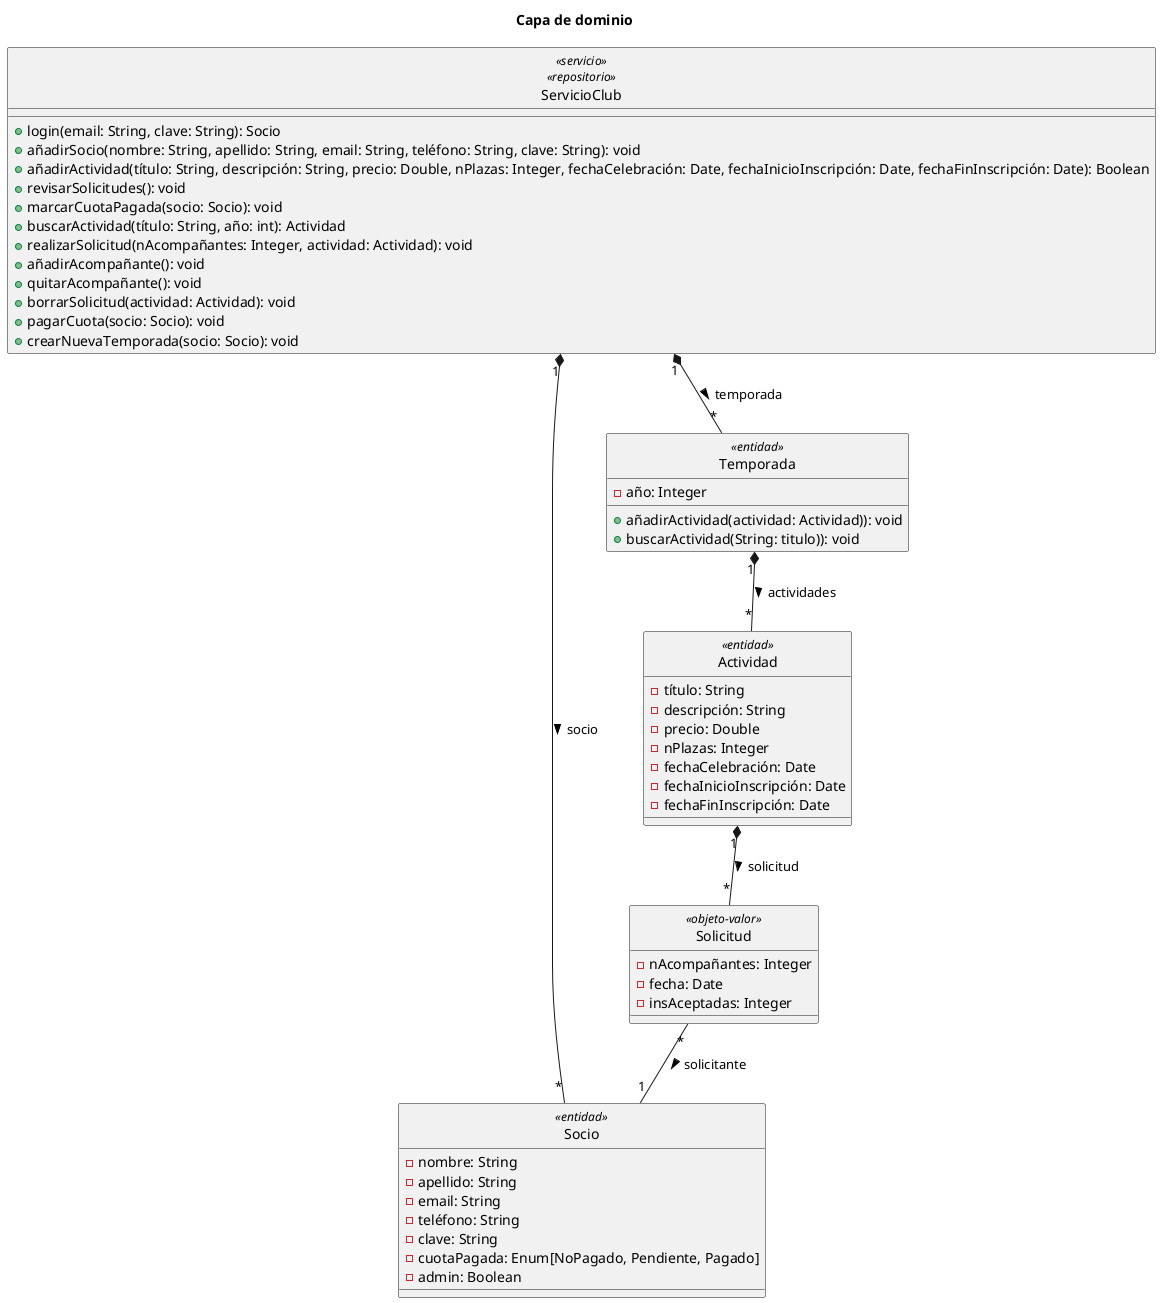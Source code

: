 @startuml
title "Capa de dominio"
hide circle
'skinparam classAttributeIconSize 0

class ServicioClub <<servicio>> <<repositorio>> {
    + login(email: String, clave: String): Socio
    + añadirSocio(nombre: String, apellido: String, email: String, teléfono: String, clave: String): void
    + añadirActividad(título: String, descripción: String, precio: Double, nPlazas: Integer, fechaCelebración: Date, fechaInicioInscripción: Date, fechaFinInscripción: Date): Boolean
    + revisarSolicitudes(): void
    + marcarCuotaPagada(socio: Socio): void
    + buscarActividad(título: String, año: int): Actividad
    + realizarSolicitud(nAcompañantes: Integer, actividad: Actividad): void
    + añadirAcompañante(): void
    + quitarAcompañante(): void
    + borrarSolicitud(actividad: Actividad): void
    + pagarCuota(socio: Socio): void
    + crearNuevaTemporada(socio: Socio): void
}

class Socio <<entidad>> {
- nombre: String
- apellido: String
- email: String
- teléfono: String
- clave: String
- cuotaPagada: Enum[NoPagado, Pendiente, Pagado]
- admin: Boolean
}

class Actividad <<entidad>> {
- título: String
- descripción: String
- precio: Double
- nPlazas: Integer
- fechaCelebración: Date
- fechaInicioInscripción: Date
- fechaFinInscripción: Date
}

class Solicitud <<objeto-valor>> {
- nAcompañantes: Integer
- fecha: Date
- insAceptadas: Integer
}

class Temporada <<entidad>> {
- año: Integer
    + añadirActividad(actividad: Actividad)): void
    + buscarActividad(String: titulo)): void

}

Solicitud "*" -- "1" Socio : > solicitante
Actividad "1" *-- "*" Solicitud : > solicitud
Temporada "1" *-- "*" Actividad : > actividades
ServicioClub "1" *-- "*" Socio : > socio
ServicioClub "1" *-- "*" Temporada : > temporada

@enduml